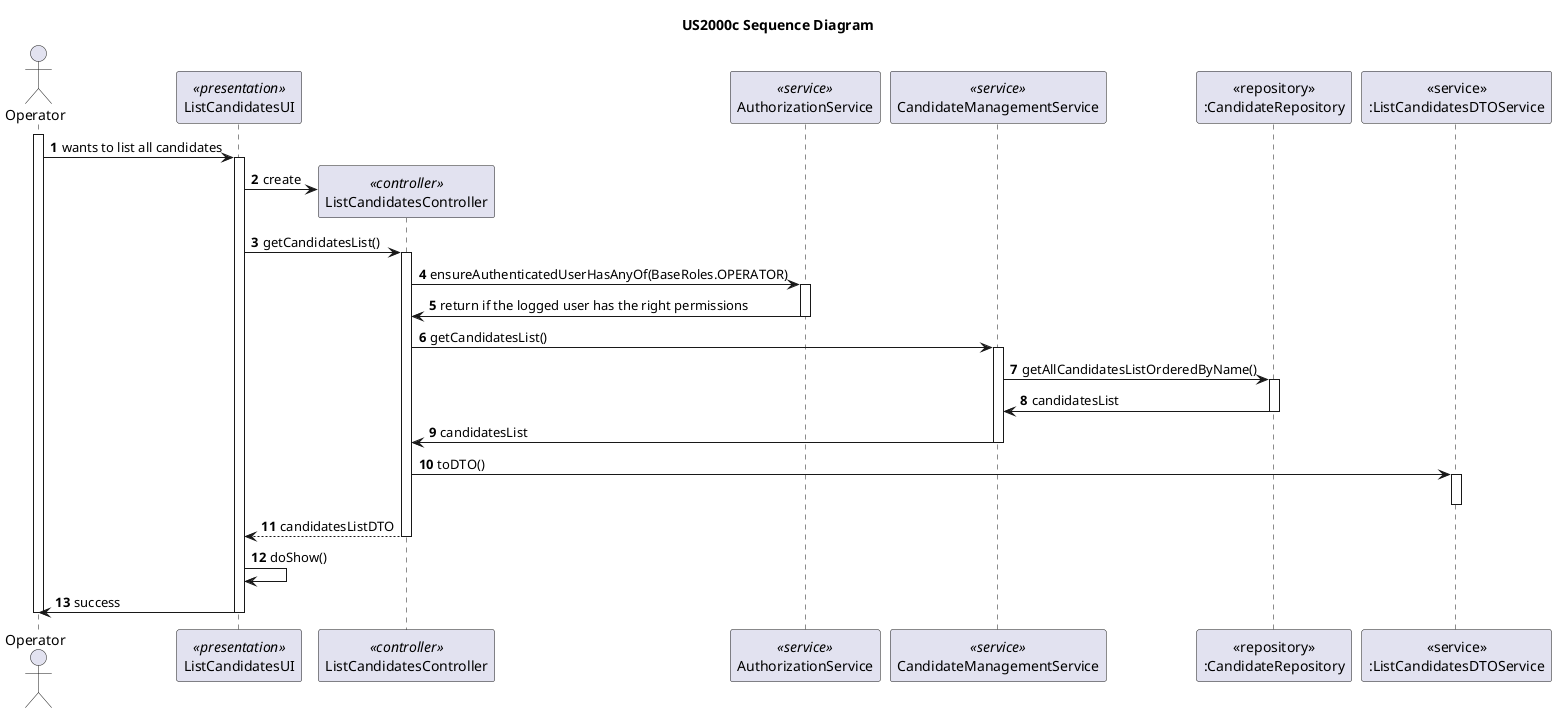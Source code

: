 @startuml US2000c_SD
autonumber
title US2000c Sequence Diagram

actor "Operator" as USER

participant "ListCandidatesUI" as UI <<presentation>>
participant "ListCandidatesController" as CTRL <<controller>>
participant "AuthorizationService" as AUTHZ <<service>>
participant "CandidateManagementService" as CMS <<service>>
participant "<<repository>>\n:CandidateRepository" as CandidateRepository
participant "<<service>>\n:ListCandidatesDTOService" as DTO

activate USER

USER -> UI: wants to list all candidates
activate UI

UI -> CTRL **: create


UI -> CTRL : getCandidatesList()
activate CTRL

CTRL -> AUTHZ:  ensureAuthenticatedUserHasAnyOf(BaseRoles.OPERATOR)
activate AUTHZ
AUTHZ -> CTRL:  return if the logged user has the right permissions
deactivate AUTHZ

CTRL-> CMS: getCandidatesList()
activate CMS

    CMS -> CandidateRepository: getAllCandidatesListOrderedByName()
    activate CandidateRepository
    CandidateRepository -> CMS: candidatesList
    deactivate CandidateRepository

    CMS -> CTRL: candidatesList
deactivate CMS

CTRL -> DTO : toDTO()
activate DTO
deactivate DTO

CTRL --> UI : candidatesListDTO
deactivate CTRL

UI -> UI : doShow()
UI -> USER : success

deactivate UI
deactivate USER

@enduml